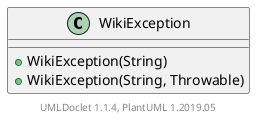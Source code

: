 @startuml

    class WikiException [[WikiException.html]] {
        +WikiException(String)
        +WikiException(String, Throwable)
    }


    center footer UMLDoclet 1.1.4, PlantUML 1.2019.05
@enduml

